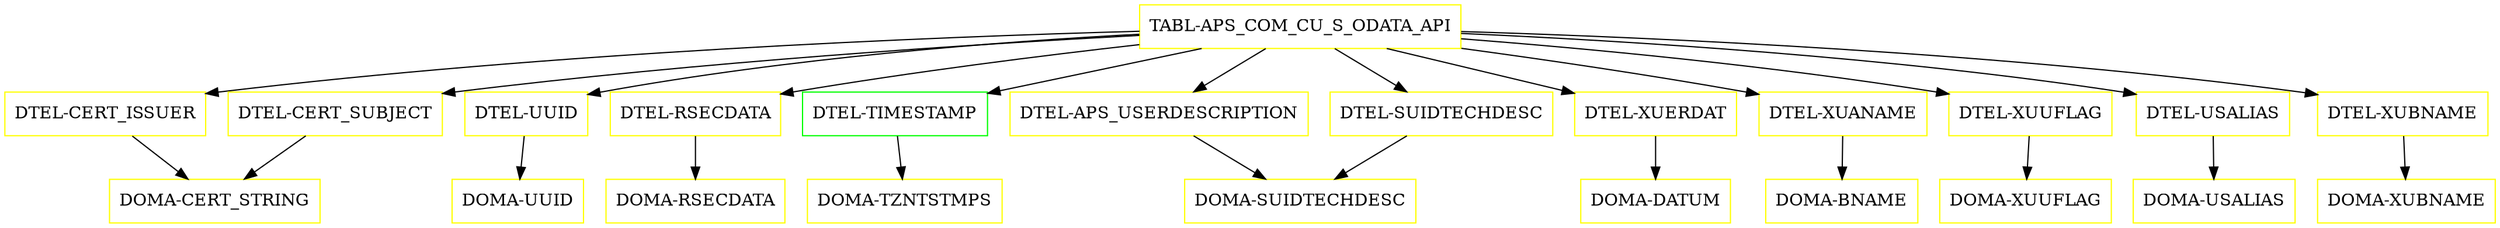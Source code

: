 digraph G {
  "TABL-APS_COM_CU_S_ODATA_API" [shape=box,color=yellow];
  "DTEL-CERT_ISSUER" [shape=box,color=yellow,URL="./DTEL_CERT_ISSUER.html"];
  "DOMA-CERT_STRING" [shape=box,color=yellow,URL="./DOMA_CERT_STRING.html"];
  "DTEL-CERT_SUBJECT" [shape=box,color=yellow,URL="./DTEL_CERT_SUBJECT.html"];
  "DTEL-UUID" [shape=box,color=yellow,URL="./DTEL_UUID.html"];
  "DOMA-UUID" [shape=box,color=yellow,URL="./DOMA_UUID.html"];
  "DTEL-RSECDATA" [shape=box,color=yellow,URL="./DTEL_RSECDATA.html"];
  "DOMA-RSECDATA" [shape=box,color=yellow,URL="./DOMA_RSECDATA.html"];
  "DTEL-TIMESTAMP" [shape=box,color=green,URL="./DTEL_TIMESTAMP.html"];
  "DOMA-TZNTSTMPS" [shape=box,color=yellow,URL="./DOMA_TZNTSTMPS.html"];
  "DTEL-APS_USERDESCRIPTION" [shape=box,color=yellow,URL="./DTEL_APS_USERDESCRIPTION.html"];
  "DOMA-SUIDTECHDESC" [shape=box,color=yellow,URL="./DOMA_SUIDTECHDESC.html"];
  "DTEL-XUERDAT" [shape=box,color=yellow,URL="./DTEL_XUERDAT.html"];
  "DOMA-DATUM" [shape=box,color=yellow,URL="./DOMA_DATUM.html"];
  "DTEL-XUANAME" [shape=box,color=yellow,URL="./DTEL_XUANAME.html"];
  "DOMA-BNAME" [shape=box,color=yellow,URL="./DOMA_BNAME.html"];
  "DTEL-XUUFLAG" [shape=box,color=yellow,URL="./DTEL_XUUFLAG.html"];
  "DOMA-XUUFLAG" [shape=box,color=yellow,URL="./DOMA_XUUFLAG.html"];
  "DTEL-SUIDTECHDESC" [shape=box,color=yellow,URL="./DTEL_SUIDTECHDESC.html"];
  "DTEL-USALIAS" [shape=box,color=yellow,URL="./DTEL_USALIAS.html"];
  "DOMA-USALIAS" [shape=box,color=yellow,URL="./DOMA_USALIAS.html"];
  "DTEL-XUBNAME" [shape=box,color=yellow,URL="./DTEL_XUBNAME.html"];
  "DOMA-XUBNAME" [shape=box,color=yellow,URL="./DOMA_XUBNAME.html"];
  "TABL-APS_COM_CU_S_ODATA_API" -> "DTEL-XUBNAME";
  "TABL-APS_COM_CU_S_ODATA_API" -> "DTEL-USALIAS";
  "TABL-APS_COM_CU_S_ODATA_API" -> "DTEL-SUIDTECHDESC";
  "TABL-APS_COM_CU_S_ODATA_API" -> "DTEL-XUUFLAG";
  "TABL-APS_COM_CU_S_ODATA_API" -> "DTEL-XUANAME";
  "TABL-APS_COM_CU_S_ODATA_API" -> "DTEL-XUERDAT";
  "TABL-APS_COM_CU_S_ODATA_API" -> "DTEL-APS_USERDESCRIPTION";
  "TABL-APS_COM_CU_S_ODATA_API" -> "DTEL-TIMESTAMP";
  "TABL-APS_COM_CU_S_ODATA_API" -> "DTEL-RSECDATA";
  "TABL-APS_COM_CU_S_ODATA_API" -> "DTEL-UUID";
  "TABL-APS_COM_CU_S_ODATA_API" -> "DTEL-CERT_SUBJECT";
  "TABL-APS_COM_CU_S_ODATA_API" -> "DTEL-CERT_ISSUER";
  "DTEL-CERT_ISSUER" -> "DOMA-CERT_STRING";
  "DTEL-CERT_SUBJECT" -> "DOMA-CERT_STRING";
  "DTEL-UUID" -> "DOMA-UUID";
  "DTEL-RSECDATA" -> "DOMA-RSECDATA";
  "DTEL-TIMESTAMP" -> "DOMA-TZNTSTMPS";
  "DTEL-APS_USERDESCRIPTION" -> "DOMA-SUIDTECHDESC";
  "DTEL-XUERDAT" -> "DOMA-DATUM";
  "DTEL-XUANAME" -> "DOMA-BNAME";
  "DTEL-XUUFLAG" -> "DOMA-XUUFLAG";
  "DTEL-SUIDTECHDESC" -> "DOMA-SUIDTECHDESC";
  "DTEL-USALIAS" -> "DOMA-USALIAS";
  "DTEL-XUBNAME" -> "DOMA-XUBNAME";
}
